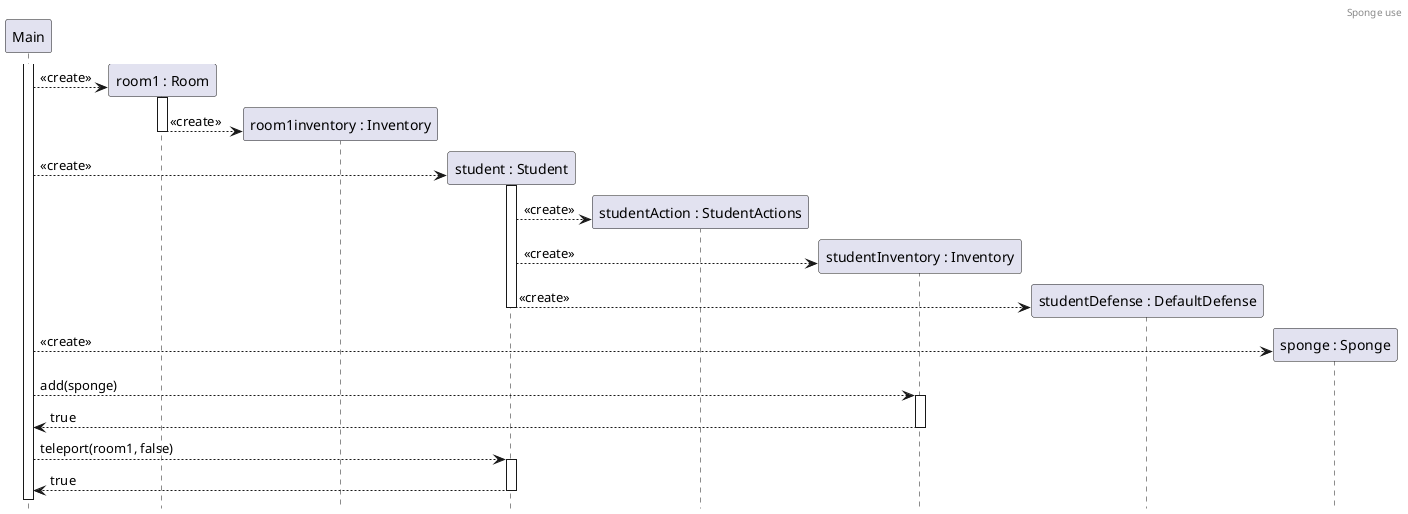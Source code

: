 @startuml UseSponge
header Sponge use
hide footbox

participant main as "Main"
activate main

create room1 as "room1 : Room"
main --> room1 ++: <<create>>
create r1inv as "room1inventory : Inventory"
room1 --> r1inv --: <<create>>

create student as "student : Student"
main --> student ++: <<create>>
create studentAction as "studentAction : StudentActions"
student --> studentAction : <<create>>
create inventory as "studentInventory : Inventory"
student --> inventory : <<create>>
create defense as "studentDefense : DefaultDefense"
student --> defense --: <<create>>
create sponge as "sponge : Sponge"
main --> sponge: <<create>>
main --> inventory ++: add(sponge)
return true

main --> student ++ : teleport(room1, false)
return true
' ez garantált, hiszen a szoba mérete legalább 1

@enduml